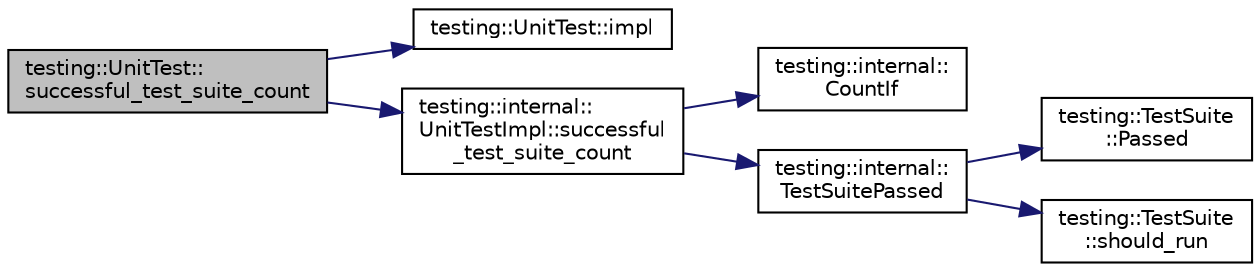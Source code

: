 digraph "testing::UnitTest::successful_test_suite_count"
{
 // LATEX_PDF_SIZE
  bgcolor="transparent";
  edge [fontname="Helvetica",fontsize="10",labelfontname="Helvetica",labelfontsize="10"];
  node [fontname="Helvetica",fontsize="10",shape=record];
  rankdir="LR";
  Node1 [label="testing::UnitTest::\lsuccessful_test_suite_count",height=0.2,width=0.4,color="black", fillcolor="grey75", style="filled", fontcolor="black",tooltip=" "];
  Node1 -> Node2 [color="midnightblue",fontsize="10",style="solid",fontname="Helvetica"];
  Node2 [label="testing::UnitTest::impl",height=0.2,width=0.4,color="black",URL="$classtesting_1_1UnitTest.html#a4df5d11a58affb337d7fa62eaa07690e",tooltip=" "];
  Node1 -> Node3 [color="midnightblue",fontsize="10",style="solid",fontname="Helvetica"];
  Node3 [label="testing::internal::\lUnitTestImpl::successful\l_test_suite_count",height=0.2,width=0.4,color="black",URL="$classtesting_1_1internal_1_1UnitTestImpl.html#a959a2246e4ea23e8c8fb4f4d35846a1d",tooltip=" "];
  Node3 -> Node4 [color="midnightblue",fontsize="10",style="solid",fontname="Helvetica"];
  Node4 [label="testing::internal::\lCountIf",height=0.2,width=0.4,color="black",URL="$namespacetesting_1_1internal.html#a1e77a774d910346eff11a86d8df783a5",tooltip=" "];
  Node3 -> Node5 [color="midnightblue",fontsize="10",style="solid",fontname="Helvetica"];
  Node5 [label="testing::internal::\lTestSuitePassed",height=0.2,width=0.4,color="black",URL="$namespacetesting_1_1internal.html#a2657ed70176475ac11ae3d62d25e9a63",tooltip=" "];
  Node5 -> Node6 [color="midnightblue",fontsize="10",style="solid",fontname="Helvetica"];
  Node6 [label="testing::TestSuite\l::Passed",height=0.2,width=0.4,color="black",URL="$classtesting_1_1TestSuite.html#add51ece89b069b29e07f0476e0e6aae9",tooltip=" "];
  Node5 -> Node7 [color="midnightblue",fontsize="10",style="solid",fontname="Helvetica"];
  Node7 [label="testing::TestSuite\l::should_run",height=0.2,width=0.4,color="black",URL="$classtesting_1_1TestSuite.html#a8f62c17baef80042e0ff03ef5d5e4ba7",tooltip=" "];
}
